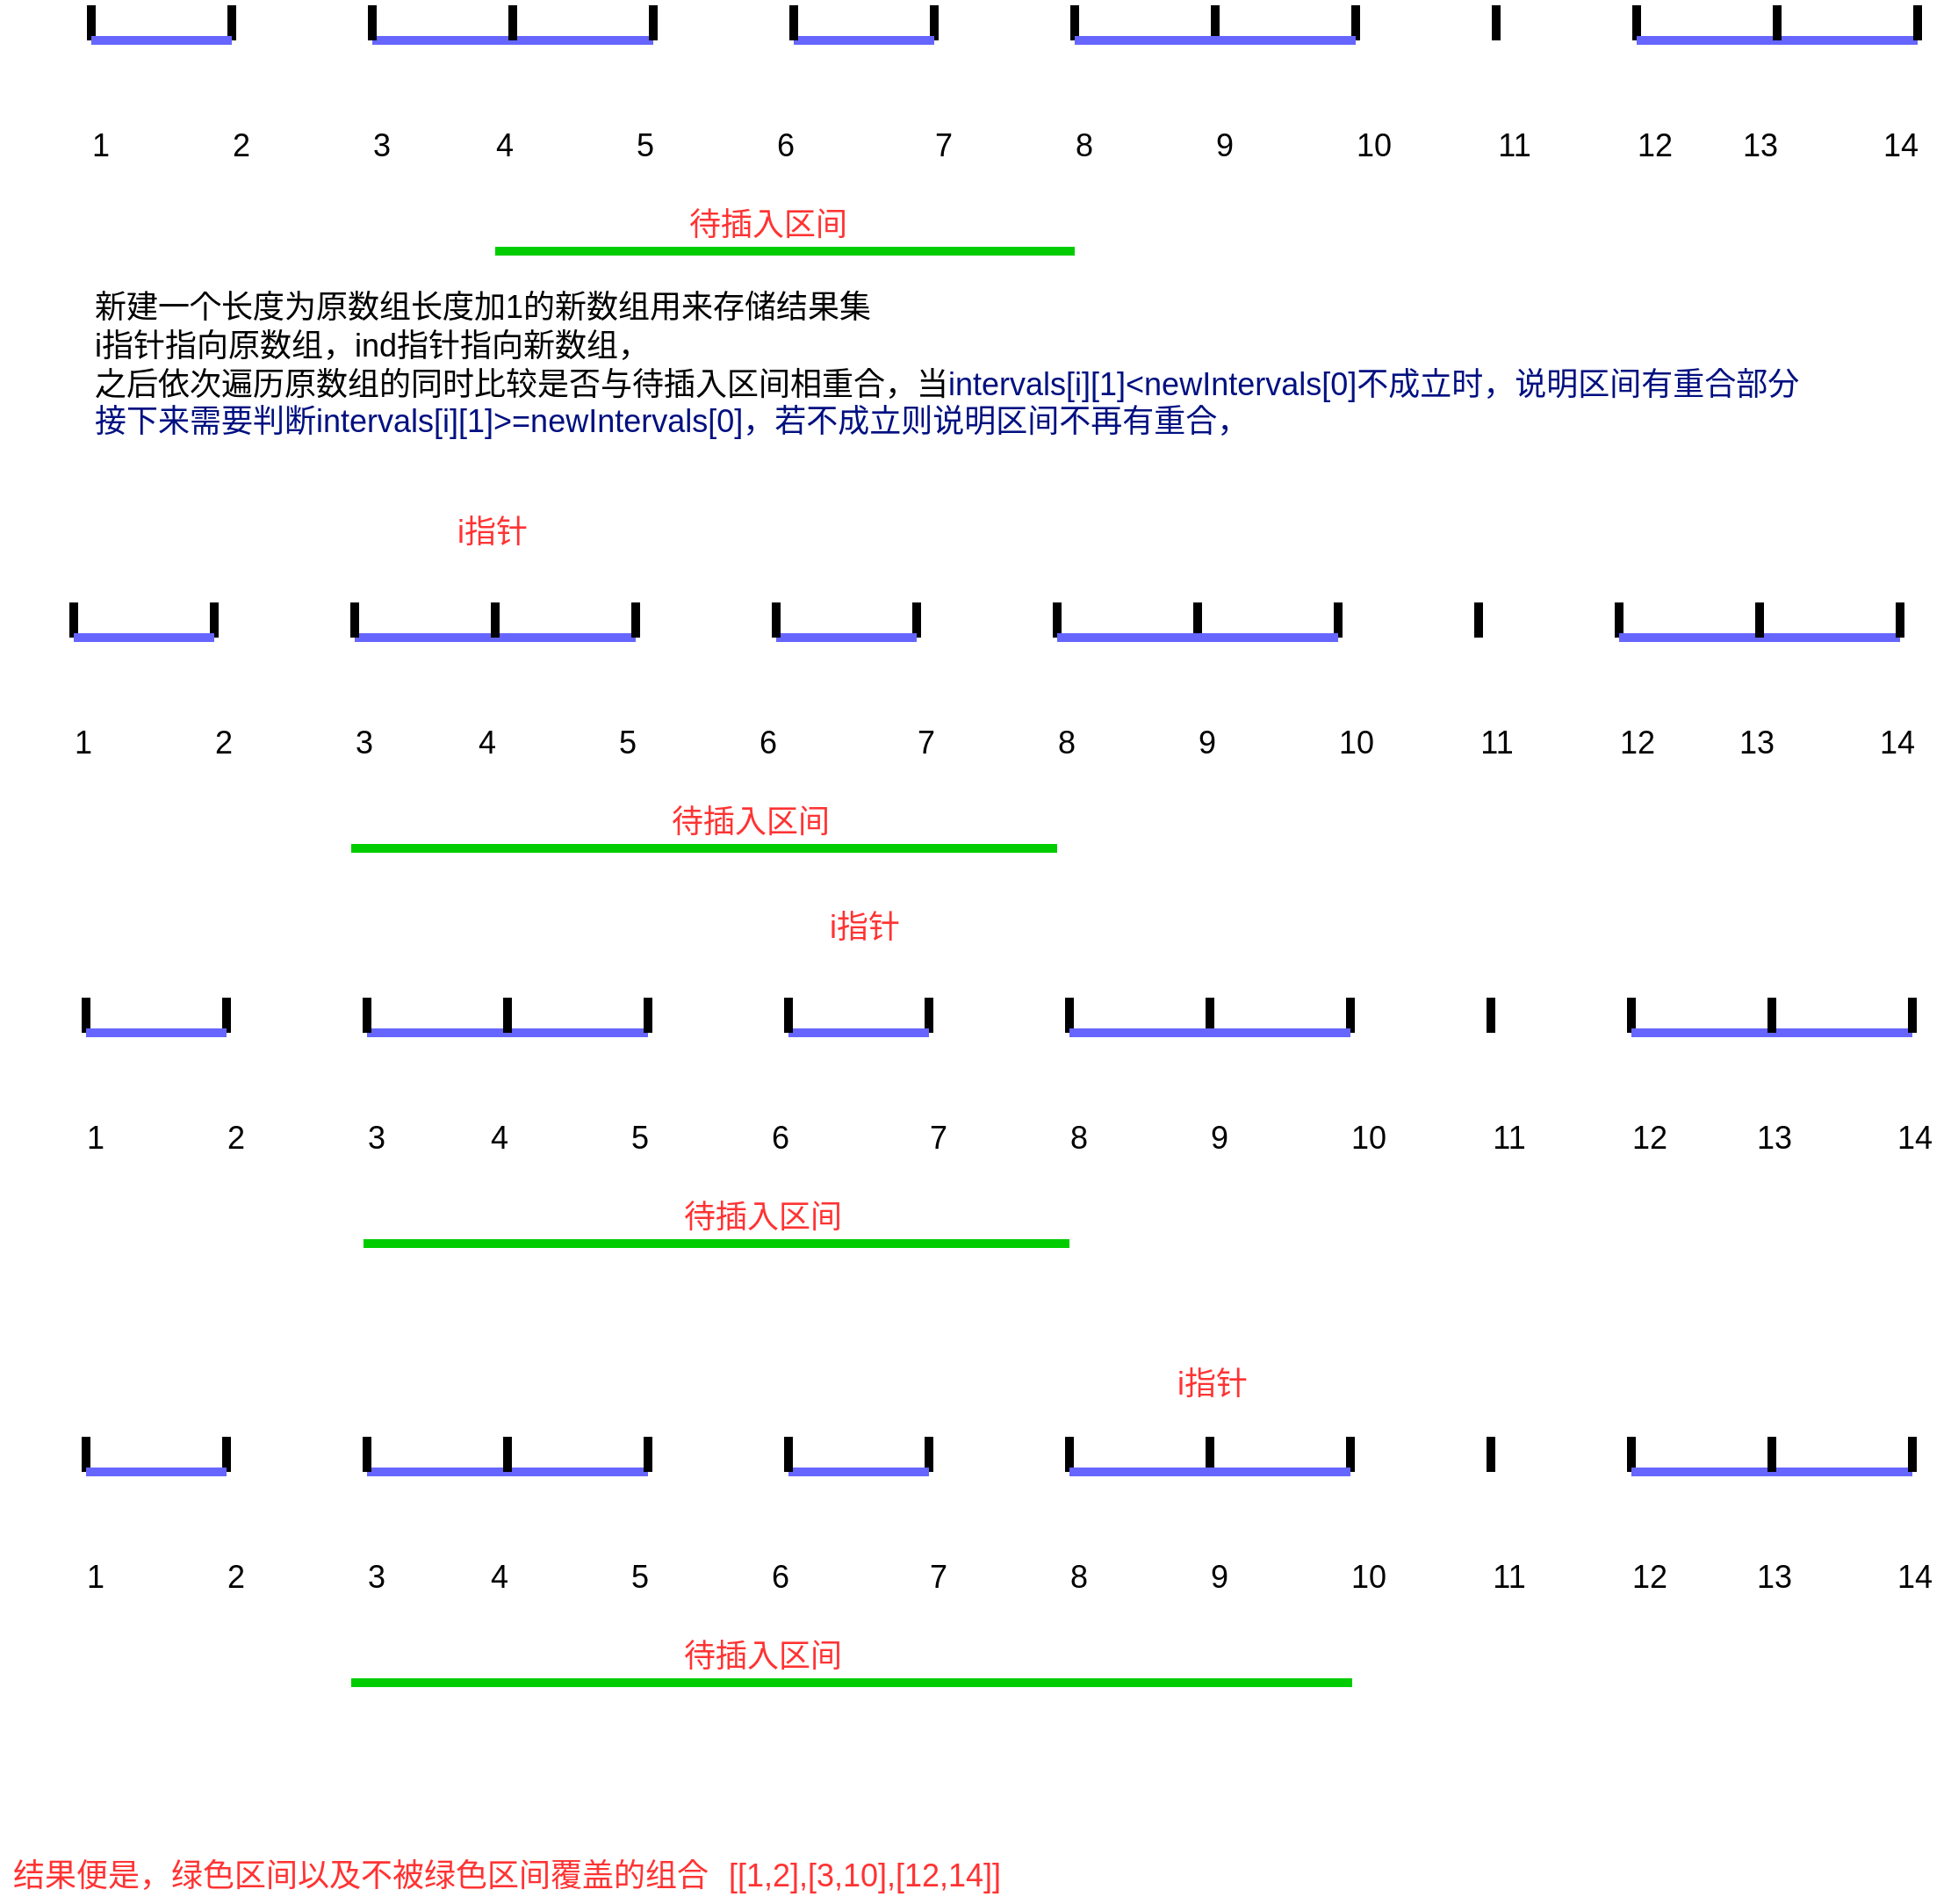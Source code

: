 <mxfile version="17.4.6" type="github">
  <diagram id="OiNt8yjP5nRjgXzE2b7e" name="第 1 页">
    <mxGraphModel dx="1422" dy="762" grid="1" gridSize="10" guides="1" tooltips="1" connect="1" arrows="1" fold="1" page="1" pageScale="1" pageWidth="1169" pageHeight="827" math="0" shadow="0">
      <root>
        <mxCell id="0" />
        <mxCell id="1" parent="0" />
        <mxCell id="fm2H02lR9BeWfyP2waal-55" value="新建一个长度为原数组长度加1的新数组用来存储结果集&lt;br&gt;i指针指向原数组，ind指针指向新数组，&lt;br&gt;之后依次遍历原数组的同时比较是否与待插入区间相重合，当&lt;span style=&quot;color: rgb(0 , 16 , 128) ; background-color: rgb(255 , 255 , 255)&quot;&gt;&lt;font style=&quot;font-size: 18px&quot;&gt;intervals[i][1]&amp;lt;newIntervals[0]不成立时，说明区间有重合部分&lt;br&gt;接下来需要判断intervals[i][1]&amp;gt;=newIntervals[0]，若不成立则说明区间不再有重合，&lt;br&gt;&lt;/font&gt;&lt;/span&gt;" style="text;html=1;align=left;verticalAlign=middle;resizable=0;points=[];autosize=1;strokeColor=none;fillColor=none;fontSize=18;" vertex="1" parent="1">
          <mxGeometry x="72" y="270" width="990" height="90" as="geometry" />
        </mxCell>
        <mxCell id="fm2H02lR9BeWfyP2waal-1" value="" style="endArrow=none;html=1;rounded=0;strokeWidth=5;strokeColor=#6666FF;" edge="1" parent="1">
          <mxGeometry width="50" height="50" relative="1" as="geometry">
            <mxPoint x="222" y="470" as="sourcePoint" />
            <mxPoint x="382" y="470" as="targetPoint" />
          </mxGeometry>
        </mxCell>
        <mxCell id="fm2H02lR9BeWfyP2waal-19" value="" style="group" vertex="1" connectable="0" parent="1">
          <mxGeometry x="542" y="450" width="400" height="20" as="geometry" />
        </mxCell>
        <mxCell id="fm2H02lR9BeWfyP2waal-2" value="" style="endArrow=none;html=1;rounded=0;strokeWidth=5;" edge="1" parent="fm2H02lR9BeWfyP2waal-19">
          <mxGeometry width="50" height="50" relative="1" as="geometry">
            <mxPoint y="20" as="sourcePoint" />
            <mxPoint as="targetPoint" />
          </mxGeometry>
        </mxCell>
        <mxCell id="fm2H02lR9BeWfyP2waal-4" value="" style="endArrow=none;html=1;rounded=0;strokeWidth=5;" edge="1" parent="fm2H02lR9BeWfyP2waal-19">
          <mxGeometry width="50" height="50" relative="1" as="geometry">
            <mxPoint x="80" y="20" as="sourcePoint" />
            <mxPoint x="80" as="targetPoint" />
          </mxGeometry>
        </mxCell>
        <mxCell id="fm2H02lR9BeWfyP2waal-6" value="" style="endArrow=none;html=1;rounded=0;strokeWidth=5;" edge="1" parent="fm2H02lR9BeWfyP2waal-19">
          <mxGeometry width="50" height="50" relative="1" as="geometry">
            <mxPoint x="240" y="20" as="sourcePoint" />
            <mxPoint x="240" as="targetPoint" />
          </mxGeometry>
        </mxCell>
        <mxCell id="fm2H02lR9BeWfyP2waal-7" value="" style="endArrow=none;html=1;rounded=0;strokeWidth=5;" edge="1" parent="fm2H02lR9BeWfyP2waal-19">
          <mxGeometry width="50" height="50" relative="1" as="geometry">
            <mxPoint x="160" y="20" as="sourcePoint" />
            <mxPoint x="160" as="targetPoint" />
          </mxGeometry>
        </mxCell>
        <mxCell id="fm2H02lR9BeWfyP2waal-8" value="" style="endArrow=none;html=1;rounded=0;strokeWidth=5;" edge="1" parent="fm2H02lR9BeWfyP2waal-19">
          <mxGeometry width="50" height="50" relative="1" as="geometry">
            <mxPoint x="400" y="20" as="sourcePoint" />
            <mxPoint x="400" as="targetPoint" />
          </mxGeometry>
        </mxCell>
        <mxCell id="fm2H02lR9BeWfyP2waal-9" value="" style="endArrow=none;html=1;rounded=0;strokeWidth=5;" edge="1" parent="fm2H02lR9BeWfyP2waal-19">
          <mxGeometry width="50" height="50" relative="1" as="geometry">
            <mxPoint x="320" y="20" as="sourcePoint" />
            <mxPoint x="320" as="targetPoint" />
          </mxGeometry>
        </mxCell>
        <mxCell id="fm2H02lR9BeWfyP2waal-46" value="" style="endArrow=none;html=1;rounded=0;strokeWidth=5;strokeColor=#6666FF;" edge="1" parent="fm2H02lR9BeWfyP2waal-19">
          <mxGeometry width="50" height="50" relative="1" as="geometry">
            <mxPoint x="80" y="20" as="sourcePoint" />
            <mxPoint x="240" y="20" as="targetPoint" />
          </mxGeometry>
        </mxCell>
        <mxCell id="fm2H02lR9BeWfyP2waal-27" value="" style="group" vertex="1" connectable="0" parent="1">
          <mxGeometry x="532" y="520" width="190" height="20" as="geometry" />
        </mxCell>
        <mxCell id="fm2H02lR9BeWfyP2waal-11" value="&lt;font style=&quot;font-size: 18px&quot;&gt;7&lt;/font&gt;" style="text;html=1;align=center;verticalAlign=middle;resizable=0;points=[];autosize=1;strokeColor=none;fillColor=none;" vertex="1" parent="fm2H02lR9BeWfyP2waal-27">
          <mxGeometry width="30" height="20" as="geometry" />
        </mxCell>
        <mxCell id="fm2H02lR9BeWfyP2waal-12" value="&lt;font style=&quot;font-size: 18px&quot;&gt;8&lt;/font&gt;" style="text;html=1;align=center;verticalAlign=middle;resizable=0;points=[];autosize=1;strokeColor=none;fillColor=none;" vertex="1" parent="fm2H02lR9BeWfyP2waal-27">
          <mxGeometry x="80" width="30" height="20" as="geometry" />
        </mxCell>
        <mxCell id="fm2H02lR9BeWfyP2waal-13" value="&lt;font style=&quot;font-size: 18px&quot;&gt;9&lt;/font&gt;" style="text;html=1;align=center;verticalAlign=middle;resizable=0;points=[];autosize=1;strokeColor=none;fillColor=none;" vertex="1" parent="fm2H02lR9BeWfyP2waal-27">
          <mxGeometry x="160" width="30" height="20" as="geometry" />
        </mxCell>
        <mxCell id="fm2H02lR9BeWfyP2waal-28" value="" style="group" vertex="1" connectable="0" parent="1">
          <mxGeometry x="52" y="520" width="190" height="20" as="geometry" />
        </mxCell>
        <mxCell id="fm2H02lR9BeWfyP2waal-29" value="&lt;font style=&quot;font-size: 18px&quot;&gt;1&lt;/font&gt;" style="text;html=1;align=center;verticalAlign=middle;resizable=0;points=[];autosize=1;strokeColor=none;fillColor=none;" vertex="1" parent="fm2H02lR9BeWfyP2waal-28">
          <mxGeometry width="30" height="20" as="geometry" />
        </mxCell>
        <mxCell id="fm2H02lR9BeWfyP2waal-30" value="&lt;font style=&quot;font-size: 18px&quot;&gt;2&lt;/font&gt;" style="text;html=1;align=center;verticalAlign=middle;resizable=0;points=[];autosize=1;strokeColor=none;fillColor=none;" vertex="1" parent="fm2H02lR9BeWfyP2waal-28">
          <mxGeometry x="80" width="30" height="20" as="geometry" />
        </mxCell>
        <mxCell id="fm2H02lR9BeWfyP2waal-31" value="&lt;font style=&quot;font-size: 18px&quot;&gt;3&lt;/font&gt;" style="text;html=1;align=center;verticalAlign=middle;resizable=0;points=[];autosize=1;strokeColor=none;fillColor=none;" vertex="1" parent="fm2H02lR9BeWfyP2waal-28">
          <mxGeometry x="160" width="30" height="20" as="geometry" />
        </mxCell>
        <mxCell id="fm2H02lR9BeWfyP2waal-36" value="" style="group" vertex="1" connectable="0" parent="1">
          <mxGeometry x="282" y="520" width="190" height="20" as="geometry" />
        </mxCell>
        <mxCell id="fm2H02lR9BeWfyP2waal-37" value="&lt;font style=&quot;font-size: 18px&quot;&gt;4&lt;/font&gt;" style="text;html=1;align=center;verticalAlign=middle;resizable=0;points=[];autosize=1;strokeColor=none;fillColor=none;" vertex="1" parent="fm2H02lR9BeWfyP2waal-36">
          <mxGeometry width="30" height="20" as="geometry" />
        </mxCell>
        <mxCell id="fm2H02lR9BeWfyP2waal-38" value="&lt;font style=&quot;font-size: 18px&quot;&gt;5&lt;/font&gt;" style="text;html=1;align=center;verticalAlign=middle;resizable=0;points=[];autosize=1;strokeColor=none;fillColor=none;" vertex="1" parent="fm2H02lR9BeWfyP2waal-36">
          <mxGeometry x="80" width="30" height="20" as="geometry" />
        </mxCell>
        <mxCell id="fm2H02lR9BeWfyP2waal-39" value="&lt;font style=&quot;font-size: 18px&quot;&gt;6&lt;/font&gt;" style="text;html=1;align=center;verticalAlign=middle;resizable=0;points=[];autosize=1;strokeColor=none;fillColor=none;" vertex="1" parent="fm2H02lR9BeWfyP2waal-36">
          <mxGeometry x="160" width="30" height="20" as="geometry" />
        </mxCell>
        <mxCell id="fm2H02lR9BeWfyP2waal-45" value="" style="endArrow=none;html=1;rounded=0;strokeWidth=5;strokeColor=#6666FF;" edge="1" parent="1">
          <mxGeometry width="50" height="50" relative="1" as="geometry">
            <mxPoint x="462" y="470" as="sourcePoint" />
            <mxPoint x="542" y="470" as="targetPoint" />
          </mxGeometry>
        </mxCell>
        <mxCell id="fm2H02lR9BeWfyP2waal-47" value="" style="endArrow=none;html=1;rounded=0;strokeWidth=5;strokeColor=#6666FF;" edge="1" parent="1">
          <mxGeometry width="50" height="50" relative="1" as="geometry">
            <mxPoint x="942" y="470" as="sourcePoint" />
            <mxPoint x="1102" y="470" as="targetPoint" />
          </mxGeometry>
        </mxCell>
        <mxCell id="fm2H02lR9BeWfyP2waal-21" value="" style="endArrow=none;html=1;rounded=0;strokeWidth=5;" edge="1" parent="1">
          <mxGeometry width="50" height="50" relative="1" as="geometry">
            <mxPoint x="62" y="470" as="sourcePoint" />
            <mxPoint x="62" y="450" as="targetPoint" />
          </mxGeometry>
        </mxCell>
        <mxCell id="fm2H02lR9BeWfyP2waal-22" value="" style="endArrow=none;html=1;rounded=0;strokeWidth=5;" edge="1" parent="1">
          <mxGeometry width="50" height="50" relative="1" as="geometry">
            <mxPoint x="142" y="470" as="sourcePoint" />
            <mxPoint x="142" y="450" as="targetPoint" />
          </mxGeometry>
        </mxCell>
        <mxCell id="fm2H02lR9BeWfyP2waal-23" value="" style="endArrow=none;html=1;rounded=0;strokeWidth=5;" edge="1" parent="1">
          <mxGeometry width="50" height="50" relative="1" as="geometry">
            <mxPoint x="302" y="470" as="sourcePoint" />
            <mxPoint x="302" y="450" as="targetPoint" />
          </mxGeometry>
        </mxCell>
        <mxCell id="fm2H02lR9BeWfyP2waal-24" value="" style="endArrow=none;html=1;rounded=0;strokeWidth=5;" edge="1" parent="1">
          <mxGeometry width="50" height="50" relative="1" as="geometry">
            <mxPoint x="222" y="470" as="sourcePoint" />
            <mxPoint x="222" y="450" as="targetPoint" />
          </mxGeometry>
        </mxCell>
        <mxCell id="fm2H02lR9BeWfyP2waal-25" value="" style="endArrow=none;html=1;rounded=0;strokeWidth=5;" edge="1" parent="1">
          <mxGeometry width="50" height="50" relative="1" as="geometry">
            <mxPoint x="462" y="470" as="sourcePoint" />
            <mxPoint x="462" y="450" as="targetPoint" />
          </mxGeometry>
        </mxCell>
        <mxCell id="fm2H02lR9BeWfyP2waal-26" value="" style="endArrow=none;html=1;rounded=0;strokeWidth=5;" edge="1" parent="1">
          <mxGeometry width="50" height="50" relative="1" as="geometry">
            <mxPoint x="382" y="470" as="sourcePoint" />
            <mxPoint x="382" y="450" as="targetPoint" />
          </mxGeometry>
        </mxCell>
        <mxCell id="fm2H02lR9BeWfyP2waal-44" value="" style="endArrow=none;html=1;rounded=0;strokeWidth=5;strokeColor=#6666FF;" edge="1" parent="1">
          <mxGeometry width="50" height="50" relative="1" as="geometry">
            <mxPoint x="62" y="470" as="sourcePoint" />
            <mxPoint x="142" y="470" as="targetPoint" />
          </mxGeometry>
        </mxCell>
        <mxCell id="fm2H02lR9BeWfyP2waal-48" value="" style="endArrow=none;html=1;rounded=0;strokeWidth=5;" edge="1" parent="1">
          <mxGeometry width="50" height="50" relative="1" as="geometry">
            <mxPoint x="1022" y="470" as="sourcePoint" />
            <mxPoint x="1022" y="450" as="targetPoint" />
          </mxGeometry>
        </mxCell>
        <mxCell id="fm2H02lR9BeWfyP2waal-49" value="" style="endArrow=none;html=1;rounded=0;strokeWidth=5;" edge="1" parent="1">
          <mxGeometry width="50" height="50" relative="1" as="geometry">
            <mxPoint x="1102" y="470" as="sourcePoint" />
            <mxPoint x="1102" y="450" as="targetPoint" />
          </mxGeometry>
        </mxCell>
        <mxCell id="fm2H02lR9BeWfyP2waal-50" value="" style="group" vertex="1" connectable="0" parent="1">
          <mxGeometry x="777" y="520" width="195" height="20" as="geometry" />
        </mxCell>
        <mxCell id="fm2H02lR9BeWfyP2waal-51" value="&lt;font style=&quot;font-size: 18px&quot;&gt;10&lt;/font&gt;" style="text;html=1;align=center;verticalAlign=middle;resizable=0;points=[];autosize=1;strokeColor=none;fillColor=none;" vertex="1" parent="fm2H02lR9BeWfyP2waal-50">
          <mxGeometry x="-5" width="40" height="20" as="geometry" />
        </mxCell>
        <mxCell id="fm2H02lR9BeWfyP2waal-52" value="&lt;font style=&quot;font-size: 18px&quot;&gt;11&lt;/font&gt;" style="text;html=1;align=center;verticalAlign=middle;resizable=0;points=[];autosize=1;strokeColor=none;fillColor=none;" vertex="1" parent="fm2H02lR9BeWfyP2waal-50">
          <mxGeometry x="80" width="30" height="20" as="geometry" />
        </mxCell>
        <mxCell id="fm2H02lR9BeWfyP2waal-53" value="&lt;font style=&quot;font-size: 18px&quot;&gt;12&lt;/font&gt;" style="text;html=1;align=center;verticalAlign=middle;resizable=0;points=[];autosize=1;strokeColor=none;fillColor=none;" vertex="1" parent="fm2H02lR9BeWfyP2waal-50">
          <mxGeometry x="155" width="40" height="20" as="geometry" />
        </mxCell>
        <mxCell id="fm2H02lR9BeWfyP2waal-54" value="" style="endArrow=none;html=1;rounded=0;strokeWidth=5;strokeColor=#00CC00;" edge="1" parent="1">
          <mxGeometry width="50" height="50" relative="1" as="geometry">
            <mxPoint x="220" y="590" as="sourcePoint" />
            <mxPoint x="622" y="590" as="targetPoint" />
          </mxGeometry>
        </mxCell>
        <mxCell id="fm2H02lR9BeWfyP2waal-56" value="&lt;font color=&quot;#ff3333&quot;&gt;待插入区间&lt;/font&gt;" style="text;html=1;align=center;verticalAlign=middle;resizable=0;points=[];autosize=1;strokeColor=none;fillColor=none;fontSize=18;" vertex="1" parent="1">
          <mxGeometry x="392" y="560" width="110" height="30" as="geometry" />
        </mxCell>
        <mxCell id="fm2H02lR9BeWfyP2waal-143" value="i指针" style="text;html=1;align=center;verticalAlign=middle;resizable=0;points=[];autosize=1;strokeColor=none;fillColor=none;fontSize=18;fontFamily=Helvetica;fontColor=#FF3333;" vertex="1" parent="1">
          <mxGeometry x="270" y="395" width="60" height="30" as="geometry" />
        </mxCell>
        <mxCell id="fm2H02lR9BeWfyP2waal-144" value="" style="endArrow=none;html=1;rounded=0;strokeWidth=5;strokeColor=#6666FF;" edge="1" parent="1">
          <mxGeometry width="50" height="50" relative="1" as="geometry">
            <mxPoint x="229" y="695" as="sourcePoint" />
            <mxPoint x="389" y="695" as="targetPoint" />
          </mxGeometry>
        </mxCell>
        <mxCell id="fm2H02lR9BeWfyP2waal-145" value="" style="group" vertex="1" connectable="0" parent="1">
          <mxGeometry x="549" y="675" width="400" height="20" as="geometry" />
        </mxCell>
        <mxCell id="fm2H02lR9BeWfyP2waal-146" value="" style="endArrow=none;html=1;rounded=0;strokeWidth=5;" edge="1" parent="fm2H02lR9BeWfyP2waal-145">
          <mxGeometry width="50" height="50" relative="1" as="geometry">
            <mxPoint y="20" as="sourcePoint" />
            <mxPoint as="targetPoint" />
          </mxGeometry>
        </mxCell>
        <mxCell id="fm2H02lR9BeWfyP2waal-147" value="" style="endArrow=none;html=1;rounded=0;strokeWidth=5;" edge="1" parent="fm2H02lR9BeWfyP2waal-145">
          <mxGeometry width="50" height="50" relative="1" as="geometry">
            <mxPoint x="80" y="20" as="sourcePoint" />
            <mxPoint x="80" as="targetPoint" />
          </mxGeometry>
        </mxCell>
        <mxCell id="fm2H02lR9BeWfyP2waal-148" value="" style="endArrow=none;html=1;rounded=0;strokeWidth=5;" edge="1" parent="fm2H02lR9BeWfyP2waal-145">
          <mxGeometry width="50" height="50" relative="1" as="geometry">
            <mxPoint x="240" y="20" as="sourcePoint" />
            <mxPoint x="240" as="targetPoint" />
          </mxGeometry>
        </mxCell>
        <mxCell id="fm2H02lR9BeWfyP2waal-149" value="" style="endArrow=none;html=1;rounded=0;strokeWidth=5;" edge="1" parent="fm2H02lR9BeWfyP2waal-145">
          <mxGeometry width="50" height="50" relative="1" as="geometry">
            <mxPoint x="160" y="20" as="sourcePoint" />
            <mxPoint x="160" as="targetPoint" />
          </mxGeometry>
        </mxCell>
        <mxCell id="fm2H02lR9BeWfyP2waal-150" value="" style="endArrow=none;html=1;rounded=0;strokeWidth=5;" edge="1" parent="fm2H02lR9BeWfyP2waal-145">
          <mxGeometry width="50" height="50" relative="1" as="geometry">
            <mxPoint x="400" y="20" as="sourcePoint" />
            <mxPoint x="400" as="targetPoint" />
          </mxGeometry>
        </mxCell>
        <mxCell id="fm2H02lR9BeWfyP2waal-151" value="" style="endArrow=none;html=1;rounded=0;strokeWidth=5;" edge="1" parent="fm2H02lR9BeWfyP2waal-145">
          <mxGeometry width="50" height="50" relative="1" as="geometry">
            <mxPoint x="320" y="20" as="sourcePoint" />
            <mxPoint x="320" as="targetPoint" />
          </mxGeometry>
        </mxCell>
        <mxCell id="fm2H02lR9BeWfyP2waal-152" value="" style="endArrow=none;html=1;rounded=0;strokeWidth=5;strokeColor=#6666FF;" edge="1" parent="fm2H02lR9BeWfyP2waal-145">
          <mxGeometry width="50" height="50" relative="1" as="geometry">
            <mxPoint x="80" y="20" as="sourcePoint" />
            <mxPoint x="240" y="20" as="targetPoint" />
          </mxGeometry>
        </mxCell>
        <mxCell id="fm2H02lR9BeWfyP2waal-153" value="" style="group" vertex="1" connectable="0" parent="1">
          <mxGeometry x="539" y="745" width="190" height="20" as="geometry" />
        </mxCell>
        <mxCell id="fm2H02lR9BeWfyP2waal-154" value="&lt;font style=&quot;font-size: 18px&quot;&gt;7&lt;/font&gt;" style="text;html=1;align=center;verticalAlign=middle;resizable=0;points=[];autosize=1;strokeColor=none;fillColor=none;" vertex="1" parent="fm2H02lR9BeWfyP2waal-153">
          <mxGeometry width="30" height="20" as="geometry" />
        </mxCell>
        <mxCell id="fm2H02lR9BeWfyP2waal-155" value="&lt;font style=&quot;font-size: 18px&quot;&gt;8&lt;/font&gt;" style="text;html=1;align=center;verticalAlign=middle;resizable=0;points=[];autosize=1;strokeColor=none;fillColor=none;" vertex="1" parent="fm2H02lR9BeWfyP2waal-153">
          <mxGeometry x="80" width="30" height="20" as="geometry" />
        </mxCell>
        <mxCell id="fm2H02lR9BeWfyP2waal-156" value="&lt;font style=&quot;font-size: 18px&quot;&gt;9&lt;/font&gt;" style="text;html=1;align=center;verticalAlign=middle;resizable=0;points=[];autosize=1;strokeColor=none;fillColor=none;" vertex="1" parent="fm2H02lR9BeWfyP2waal-153">
          <mxGeometry x="160" width="30" height="20" as="geometry" />
        </mxCell>
        <mxCell id="fm2H02lR9BeWfyP2waal-157" value="" style="group" vertex="1" connectable="0" parent="1">
          <mxGeometry x="59" y="745" width="190" height="20" as="geometry" />
        </mxCell>
        <mxCell id="fm2H02lR9BeWfyP2waal-158" value="&lt;font style=&quot;font-size: 18px&quot;&gt;1&lt;/font&gt;" style="text;html=1;align=center;verticalAlign=middle;resizable=0;points=[];autosize=1;strokeColor=none;fillColor=none;" vertex="1" parent="fm2H02lR9BeWfyP2waal-157">
          <mxGeometry width="30" height="20" as="geometry" />
        </mxCell>
        <mxCell id="fm2H02lR9BeWfyP2waal-159" value="&lt;font style=&quot;font-size: 18px&quot;&gt;2&lt;/font&gt;" style="text;html=1;align=center;verticalAlign=middle;resizable=0;points=[];autosize=1;strokeColor=none;fillColor=none;" vertex="1" parent="fm2H02lR9BeWfyP2waal-157">
          <mxGeometry x="80" width="30" height="20" as="geometry" />
        </mxCell>
        <mxCell id="fm2H02lR9BeWfyP2waal-160" value="&lt;font style=&quot;font-size: 18px&quot;&gt;3&lt;/font&gt;" style="text;html=1;align=center;verticalAlign=middle;resizable=0;points=[];autosize=1;strokeColor=none;fillColor=none;" vertex="1" parent="fm2H02lR9BeWfyP2waal-157">
          <mxGeometry x="160" width="30" height="20" as="geometry" />
        </mxCell>
        <mxCell id="fm2H02lR9BeWfyP2waal-161" value="" style="group" vertex="1" connectable="0" parent="1">
          <mxGeometry x="289" y="745" width="190" height="20" as="geometry" />
        </mxCell>
        <mxCell id="fm2H02lR9BeWfyP2waal-162" value="&lt;font style=&quot;font-size: 18px&quot;&gt;4&lt;/font&gt;" style="text;html=1;align=center;verticalAlign=middle;resizable=0;points=[];autosize=1;strokeColor=none;fillColor=none;" vertex="1" parent="fm2H02lR9BeWfyP2waal-161">
          <mxGeometry width="30" height="20" as="geometry" />
        </mxCell>
        <mxCell id="fm2H02lR9BeWfyP2waal-163" value="&lt;font style=&quot;font-size: 18px&quot;&gt;5&lt;/font&gt;" style="text;html=1;align=center;verticalAlign=middle;resizable=0;points=[];autosize=1;strokeColor=none;fillColor=none;" vertex="1" parent="fm2H02lR9BeWfyP2waal-161">
          <mxGeometry x="80" width="30" height="20" as="geometry" />
        </mxCell>
        <mxCell id="fm2H02lR9BeWfyP2waal-164" value="&lt;font style=&quot;font-size: 18px&quot;&gt;6&lt;/font&gt;" style="text;html=1;align=center;verticalAlign=middle;resizable=0;points=[];autosize=1;strokeColor=none;fillColor=none;" vertex="1" parent="fm2H02lR9BeWfyP2waal-161">
          <mxGeometry x="160" width="30" height="20" as="geometry" />
        </mxCell>
        <mxCell id="fm2H02lR9BeWfyP2waal-165" value="" style="endArrow=none;html=1;rounded=0;strokeWidth=5;strokeColor=#6666FF;" edge="1" parent="1">
          <mxGeometry width="50" height="50" relative="1" as="geometry">
            <mxPoint x="469" y="695" as="sourcePoint" />
            <mxPoint x="549" y="695" as="targetPoint" />
          </mxGeometry>
        </mxCell>
        <mxCell id="fm2H02lR9BeWfyP2waal-166" value="" style="endArrow=none;html=1;rounded=0;strokeWidth=5;strokeColor=#6666FF;" edge="1" parent="1">
          <mxGeometry width="50" height="50" relative="1" as="geometry">
            <mxPoint x="949" y="695" as="sourcePoint" />
            <mxPoint x="1109" y="695" as="targetPoint" />
          </mxGeometry>
        </mxCell>
        <mxCell id="fm2H02lR9BeWfyP2waal-167" value="" style="endArrow=none;html=1;rounded=0;strokeWidth=5;" edge="1" parent="1">
          <mxGeometry width="50" height="50" relative="1" as="geometry">
            <mxPoint x="69" y="695" as="sourcePoint" />
            <mxPoint x="69" y="675" as="targetPoint" />
          </mxGeometry>
        </mxCell>
        <mxCell id="fm2H02lR9BeWfyP2waal-168" value="" style="endArrow=none;html=1;rounded=0;strokeWidth=5;" edge="1" parent="1">
          <mxGeometry width="50" height="50" relative="1" as="geometry">
            <mxPoint x="149" y="695" as="sourcePoint" />
            <mxPoint x="149" y="675" as="targetPoint" />
          </mxGeometry>
        </mxCell>
        <mxCell id="fm2H02lR9BeWfyP2waal-169" value="" style="endArrow=none;html=1;rounded=0;strokeWidth=5;" edge="1" parent="1">
          <mxGeometry width="50" height="50" relative="1" as="geometry">
            <mxPoint x="309" y="695" as="sourcePoint" />
            <mxPoint x="309" y="675" as="targetPoint" />
          </mxGeometry>
        </mxCell>
        <mxCell id="fm2H02lR9BeWfyP2waal-170" value="" style="endArrow=none;html=1;rounded=0;strokeWidth=5;" edge="1" parent="1">
          <mxGeometry width="50" height="50" relative="1" as="geometry">
            <mxPoint x="229" y="695" as="sourcePoint" />
            <mxPoint x="229" y="675" as="targetPoint" />
          </mxGeometry>
        </mxCell>
        <mxCell id="fm2H02lR9BeWfyP2waal-171" value="" style="endArrow=none;html=1;rounded=0;strokeWidth=5;" edge="1" parent="1">
          <mxGeometry width="50" height="50" relative="1" as="geometry">
            <mxPoint x="469" y="695" as="sourcePoint" />
            <mxPoint x="469" y="675" as="targetPoint" />
          </mxGeometry>
        </mxCell>
        <mxCell id="fm2H02lR9BeWfyP2waal-172" value="" style="endArrow=none;html=1;rounded=0;strokeWidth=5;" edge="1" parent="1">
          <mxGeometry width="50" height="50" relative="1" as="geometry">
            <mxPoint x="389" y="695" as="sourcePoint" />
            <mxPoint x="389" y="675" as="targetPoint" />
          </mxGeometry>
        </mxCell>
        <mxCell id="fm2H02lR9BeWfyP2waal-173" value="" style="endArrow=none;html=1;rounded=0;strokeWidth=5;strokeColor=#6666FF;" edge="1" parent="1">
          <mxGeometry width="50" height="50" relative="1" as="geometry">
            <mxPoint x="69" y="695" as="sourcePoint" />
            <mxPoint x="149" y="695" as="targetPoint" />
          </mxGeometry>
        </mxCell>
        <mxCell id="fm2H02lR9BeWfyP2waal-174" value="" style="endArrow=none;html=1;rounded=0;strokeWidth=5;" edge="1" parent="1">
          <mxGeometry width="50" height="50" relative="1" as="geometry">
            <mxPoint x="1029" y="695" as="sourcePoint" />
            <mxPoint x="1029" y="675" as="targetPoint" />
          </mxGeometry>
        </mxCell>
        <mxCell id="fm2H02lR9BeWfyP2waal-175" value="" style="endArrow=none;html=1;rounded=0;strokeWidth=5;" edge="1" parent="1">
          <mxGeometry width="50" height="50" relative="1" as="geometry">
            <mxPoint x="1109" y="695" as="sourcePoint" />
            <mxPoint x="1109" y="675" as="targetPoint" />
          </mxGeometry>
        </mxCell>
        <mxCell id="fm2H02lR9BeWfyP2waal-176" value="" style="group" vertex="1" connectable="0" parent="1">
          <mxGeometry x="784" y="745" width="195" height="20" as="geometry" />
        </mxCell>
        <mxCell id="fm2H02lR9BeWfyP2waal-177" value="&lt;font style=&quot;font-size: 18px&quot;&gt;10&lt;/font&gt;" style="text;html=1;align=center;verticalAlign=middle;resizable=0;points=[];autosize=1;strokeColor=none;fillColor=none;" vertex="1" parent="fm2H02lR9BeWfyP2waal-176">
          <mxGeometry x="-5" width="40" height="20" as="geometry" />
        </mxCell>
        <mxCell id="fm2H02lR9BeWfyP2waal-178" value="&lt;font style=&quot;font-size: 18px&quot;&gt;11&lt;/font&gt;" style="text;html=1;align=center;verticalAlign=middle;resizable=0;points=[];autosize=1;strokeColor=none;fillColor=none;" vertex="1" parent="fm2H02lR9BeWfyP2waal-176">
          <mxGeometry x="80" width="30" height="20" as="geometry" />
        </mxCell>
        <mxCell id="fm2H02lR9BeWfyP2waal-179" value="&lt;font style=&quot;font-size: 18px&quot;&gt;12&lt;/font&gt;" style="text;html=1;align=center;verticalAlign=middle;resizable=0;points=[];autosize=1;strokeColor=none;fillColor=none;" vertex="1" parent="fm2H02lR9BeWfyP2waal-176">
          <mxGeometry x="155" width="40" height="20" as="geometry" />
        </mxCell>
        <mxCell id="fm2H02lR9BeWfyP2waal-180" value="" style="endArrow=none;html=1;rounded=0;strokeWidth=5;strokeColor=#00CC00;" edge="1" parent="1">
          <mxGeometry width="50" height="50" relative="1" as="geometry">
            <mxPoint x="227" y="815" as="sourcePoint" />
            <mxPoint x="629" y="815" as="targetPoint" />
          </mxGeometry>
        </mxCell>
        <mxCell id="fm2H02lR9BeWfyP2waal-181" value="&lt;font color=&quot;#ff3333&quot;&gt;待插入区间&lt;/font&gt;" style="text;html=1;align=center;verticalAlign=middle;resizable=0;points=[];autosize=1;strokeColor=none;fillColor=none;fontSize=18;" vertex="1" parent="1">
          <mxGeometry x="399" y="785" width="110" height="30" as="geometry" />
        </mxCell>
        <mxCell id="fm2H02lR9BeWfyP2waal-182" value="i指针" style="text;html=1;align=center;verticalAlign=middle;resizable=0;points=[];autosize=1;strokeColor=none;fillColor=none;fontSize=18;fontFamily=Helvetica;fontColor=#FF3333;" vertex="1" parent="1">
          <mxGeometry x="482" y="620" width="60" height="30" as="geometry" />
        </mxCell>
        <mxCell id="fm2H02lR9BeWfyP2waal-183" value="" style="endArrow=none;html=1;rounded=0;strokeWidth=5;strokeColor=#6666FF;" edge="1" parent="1">
          <mxGeometry width="50" height="50" relative="1" as="geometry">
            <mxPoint x="229" y="945" as="sourcePoint" />
            <mxPoint x="389" y="945" as="targetPoint" />
          </mxGeometry>
        </mxCell>
        <mxCell id="fm2H02lR9BeWfyP2waal-184" value="" style="group" vertex="1" connectable="0" parent="1">
          <mxGeometry x="549" y="925" width="400" height="20" as="geometry" />
        </mxCell>
        <mxCell id="fm2H02lR9BeWfyP2waal-185" value="" style="endArrow=none;html=1;rounded=0;strokeWidth=5;" edge="1" parent="fm2H02lR9BeWfyP2waal-184">
          <mxGeometry width="50" height="50" relative="1" as="geometry">
            <mxPoint y="20" as="sourcePoint" />
            <mxPoint as="targetPoint" />
          </mxGeometry>
        </mxCell>
        <mxCell id="fm2H02lR9BeWfyP2waal-186" value="" style="endArrow=none;html=1;rounded=0;strokeWidth=5;" edge="1" parent="fm2H02lR9BeWfyP2waal-184">
          <mxGeometry width="50" height="50" relative="1" as="geometry">
            <mxPoint x="80" y="20" as="sourcePoint" />
            <mxPoint x="80" as="targetPoint" />
          </mxGeometry>
        </mxCell>
        <mxCell id="fm2H02lR9BeWfyP2waal-187" value="" style="endArrow=none;html=1;rounded=0;strokeWidth=5;" edge="1" parent="fm2H02lR9BeWfyP2waal-184">
          <mxGeometry width="50" height="50" relative="1" as="geometry">
            <mxPoint x="240" y="20" as="sourcePoint" />
            <mxPoint x="240" as="targetPoint" />
          </mxGeometry>
        </mxCell>
        <mxCell id="fm2H02lR9BeWfyP2waal-188" value="" style="endArrow=none;html=1;rounded=0;strokeWidth=5;" edge="1" parent="fm2H02lR9BeWfyP2waal-184">
          <mxGeometry width="50" height="50" relative="1" as="geometry">
            <mxPoint x="160" y="20" as="sourcePoint" />
            <mxPoint x="160" as="targetPoint" />
          </mxGeometry>
        </mxCell>
        <mxCell id="fm2H02lR9BeWfyP2waal-189" value="" style="endArrow=none;html=1;rounded=0;strokeWidth=5;" edge="1" parent="fm2H02lR9BeWfyP2waal-184">
          <mxGeometry width="50" height="50" relative="1" as="geometry">
            <mxPoint x="400" y="20" as="sourcePoint" />
            <mxPoint x="400" as="targetPoint" />
          </mxGeometry>
        </mxCell>
        <mxCell id="fm2H02lR9BeWfyP2waal-190" value="" style="endArrow=none;html=1;rounded=0;strokeWidth=5;" edge="1" parent="fm2H02lR9BeWfyP2waal-184">
          <mxGeometry width="50" height="50" relative="1" as="geometry">
            <mxPoint x="320" y="20" as="sourcePoint" />
            <mxPoint x="320" as="targetPoint" />
          </mxGeometry>
        </mxCell>
        <mxCell id="fm2H02lR9BeWfyP2waal-191" value="" style="endArrow=none;html=1;rounded=0;strokeWidth=5;strokeColor=#6666FF;" edge="1" parent="fm2H02lR9BeWfyP2waal-184">
          <mxGeometry width="50" height="50" relative="1" as="geometry">
            <mxPoint x="80" y="20" as="sourcePoint" />
            <mxPoint x="240" y="20" as="targetPoint" />
          </mxGeometry>
        </mxCell>
        <mxCell id="fm2H02lR9BeWfyP2waal-192" value="" style="group" vertex="1" connectable="0" parent="1">
          <mxGeometry x="539" y="995" width="190" height="20" as="geometry" />
        </mxCell>
        <mxCell id="fm2H02lR9BeWfyP2waal-193" value="&lt;font style=&quot;font-size: 18px&quot;&gt;7&lt;/font&gt;" style="text;html=1;align=center;verticalAlign=middle;resizable=0;points=[];autosize=1;strokeColor=none;fillColor=none;" vertex="1" parent="fm2H02lR9BeWfyP2waal-192">
          <mxGeometry width="30" height="20" as="geometry" />
        </mxCell>
        <mxCell id="fm2H02lR9BeWfyP2waal-194" value="&lt;font style=&quot;font-size: 18px&quot;&gt;8&lt;/font&gt;" style="text;html=1;align=center;verticalAlign=middle;resizable=0;points=[];autosize=1;strokeColor=none;fillColor=none;" vertex="1" parent="fm2H02lR9BeWfyP2waal-192">
          <mxGeometry x="80" width="30" height="20" as="geometry" />
        </mxCell>
        <mxCell id="fm2H02lR9BeWfyP2waal-195" value="&lt;font style=&quot;font-size: 18px&quot;&gt;9&lt;/font&gt;" style="text;html=1;align=center;verticalAlign=middle;resizable=0;points=[];autosize=1;strokeColor=none;fillColor=none;" vertex="1" parent="fm2H02lR9BeWfyP2waal-192">
          <mxGeometry x="160" width="30" height="20" as="geometry" />
        </mxCell>
        <mxCell id="fm2H02lR9BeWfyP2waal-196" value="" style="group" vertex="1" connectable="0" parent="1">
          <mxGeometry x="59" y="995" width="190" height="20" as="geometry" />
        </mxCell>
        <mxCell id="fm2H02lR9BeWfyP2waal-197" value="&lt;font style=&quot;font-size: 18px&quot;&gt;1&lt;/font&gt;" style="text;html=1;align=center;verticalAlign=middle;resizable=0;points=[];autosize=1;strokeColor=none;fillColor=none;" vertex="1" parent="fm2H02lR9BeWfyP2waal-196">
          <mxGeometry width="30" height="20" as="geometry" />
        </mxCell>
        <mxCell id="fm2H02lR9BeWfyP2waal-198" value="&lt;font style=&quot;font-size: 18px&quot;&gt;2&lt;/font&gt;" style="text;html=1;align=center;verticalAlign=middle;resizable=0;points=[];autosize=1;strokeColor=none;fillColor=none;" vertex="1" parent="fm2H02lR9BeWfyP2waal-196">
          <mxGeometry x="80" width="30" height="20" as="geometry" />
        </mxCell>
        <mxCell id="fm2H02lR9BeWfyP2waal-199" value="&lt;font style=&quot;font-size: 18px&quot;&gt;3&lt;/font&gt;" style="text;html=1;align=center;verticalAlign=middle;resizable=0;points=[];autosize=1;strokeColor=none;fillColor=none;" vertex="1" parent="fm2H02lR9BeWfyP2waal-196">
          <mxGeometry x="160" width="30" height="20" as="geometry" />
        </mxCell>
        <mxCell id="fm2H02lR9BeWfyP2waal-200" value="" style="group" vertex="1" connectable="0" parent="1">
          <mxGeometry x="289" y="995" width="190" height="20" as="geometry" />
        </mxCell>
        <mxCell id="fm2H02lR9BeWfyP2waal-201" value="&lt;font style=&quot;font-size: 18px&quot;&gt;4&lt;/font&gt;" style="text;html=1;align=center;verticalAlign=middle;resizable=0;points=[];autosize=1;strokeColor=none;fillColor=none;" vertex="1" parent="fm2H02lR9BeWfyP2waal-200">
          <mxGeometry width="30" height="20" as="geometry" />
        </mxCell>
        <mxCell id="fm2H02lR9BeWfyP2waal-202" value="&lt;font style=&quot;font-size: 18px&quot;&gt;5&lt;/font&gt;" style="text;html=1;align=center;verticalAlign=middle;resizable=0;points=[];autosize=1;strokeColor=none;fillColor=none;" vertex="1" parent="fm2H02lR9BeWfyP2waal-200">
          <mxGeometry x="80" width="30" height="20" as="geometry" />
        </mxCell>
        <mxCell id="fm2H02lR9BeWfyP2waal-203" value="&lt;font style=&quot;font-size: 18px&quot;&gt;6&lt;/font&gt;" style="text;html=1;align=center;verticalAlign=middle;resizable=0;points=[];autosize=1;strokeColor=none;fillColor=none;" vertex="1" parent="fm2H02lR9BeWfyP2waal-200">
          <mxGeometry x="160" width="30" height="20" as="geometry" />
        </mxCell>
        <mxCell id="fm2H02lR9BeWfyP2waal-204" value="" style="endArrow=none;html=1;rounded=0;strokeWidth=5;strokeColor=#6666FF;" edge="1" parent="1">
          <mxGeometry width="50" height="50" relative="1" as="geometry">
            <mxPoint x="469" y="945" as="sourcePoint" />
            <mxPoint x="549" y="945" as="targetPoint" />
          </mxGeometry>
        </mxCell>
        <mxCell id="fm2H02lR9BeWfyP2waal-205" value="" style="endArrow=none;html=1;rounded=0;strokeWidth=5;strokeColor=#6666FF;" edge="1" parent="1">
          <mxGeometry width="50" height="50" relative="1" as="geometry">
            <mxPoint x="949" y="945" as="sourcePoint" />
            <mxPoint x="1109" y="945" as="targetPoint" />
          </mxGeometry>
        </mxCell>
        <mxCell id="fm2H02lR9BeWfyP2waal-206" value="" style="endArrow=none;html=1;rounded=0;strokeWidth=5;" edge="1" parent="1">
          <mxGeometry width="50" height="50" relative="1" as="geometry">
            <mxPoint x="69" y="945" as="sourcePoint" />
            <mxPoint x="69" y="925" as="targetPoint" />
          </mxGeometry>
        </mxCell>
        <mxCell id="fm2H02lR9BeWfyP2waal-207" value="" style="endArrow=none;html=1;rounded=0;strokeWidth=5;" edge="1" parent="1">
          <mxGeometry width="50" height="50" relative="1" as="geometry">
            <mxPoint x="149" y="945" as="sourcePoint" />
            <mxPoint x="149" y="925" as="targetPoint" />
          </mxGeometry>
        </mxCell>
        <mxCell id="fm2H02lR9BeWfyP2waal-208" value="" style="endArrow=none;html=1;rounded=0;strokeWidth=5;" edge="1" parent="1">
          <mxGeometry width="50" height="50" relative="1" as="geometry">
            <mxPoint x="309" y="945" as="sourcePoint" />
            <mxPoint x="309" y="925" as="targetPoint" />
          </mxGeometry>
        </mxCell>
        <mxCell id="fm2H02lR9BeWfyP2waal-209" value="" style="endArrow=none;html=1;rounded=0;strokeWidth=5;" edge="1" parent="1">
          <mxGeometry width="50" height="50" relative="1" as="geometry">
            <mxPoint x="229" y="945" as="sourcePoint" />
            <mxPoint x="229" y="925" as="targetPoint" />
          </mxGeometry>
        </mxCell>
        <mxCell id="fm2H02lR9BeWfyP2waal-210" value="" style="endArrow=none;html=1;rounded=0;strokeWidth=5;" edge="1" parent="1">
          <mxGeometry width="50" height="50" relative="1" as="geometry">
            <mxPoint x="469" y="945" as="sourcePoint" />
            <mxPoint x="469" y="925" as="targetPoint" />
          </mxGeometry>
        </mxCell>
        <mxCell id="fm2H02lR9BeWfyP2waal-211" value="" style="endArrow=none;html=1;rounded=0;strokeWidth=5;" edge="1" parent="1">
          <mxGeometry width="50" height="50" relative="1" as="geometry">
            <mxPoint x="389" y="945" as="sourcePoint" />
            <mxPoint x="389" y="925" as="targetPoint" />
          </mxGeometry>
        </mxCell>
        <mxCell id="fm2H02lR9BeWfyP2waal-212" value="" style="endArrow=none;html=1;rounded=0;strokeWidth=5;strokeColor=#6666FF;" edge="1" parent="1">
          <mxGeometry width="50" height="50" relative="1" as="geometry">
            <mxPoint x="69" y="945" as="sourcePoint" />
            <mxPoint x="149" y="945" as="targetPoint" />
          </mxGeometry>
        </mxCell>
        <mxCell id="fm2H02lR9BeWfyP2waal-213" value="" style="endArrow=none;html=1;rounded=0;strokeWidth=5;" edge="1" parent="1">
          <mxGeometry width="50" height="50" relative="1" as="geometry">
            <mxPoint x="1029" y="945" as="sourcePoint" />
            <mxPoint x="1029" y="925" as="targetPoint" />
          </mxGeometry>
        </mxCell>
        <mxCell id="fm2H02lR9BeWfyP2waal-214" value="" style="endArrow=none;html=1;rounded=0;strokeWidth=5;" edge="1" parent="1">
          <mxGeometry width="50" height="50" relative="1" as="geometry">
            <mxPoint x="1109" y="945" as="sourcePoint" />
            <mxPoint x="1109" y="925" as="targetPoint" />
          </mxGeometry>
        </mxCell>
        <mxCell id="fm2H02lR9BeWfyP2waal-215" value="" style="group" vertex="1" connectable="0" parent="1">
          <mxGeometry x="784" y="995" width="195" height="20" as="geometry" />
        </mxCell>
        <mxCell id="fm2H02lR9BeWfyP2waal-216" value="&lt;font style=&quot;font-size: 18px&quot;&gt;10&lt;/font&gt;" style="text;html=1;align=center;verticalAlign=middle;resizable=0;points=[];autosize=1;strokeColor=none;fillColor=none;" vertex="1" parent="fm2H02lR9BeWfyP2waal-215">
          <mxGeometry x="-5" width="40" height="20" as="geometry" />
        </mxCell>
        <mxCell id="fm2H02lR9BeWfyP2waal-217" value="&lt;font style=&quot;font-size: 18px&quot;&gt;11&lt;/font&gt;" style="text;html=1;align=center;verticalAlign=middle;resizable=0;points=[];autosize=1;strokeColor=none;fillColor=none;" vertex="1" parent="fm2H02lR9BeWfyP2waal-215">
          <mxGeometry x="80" width="30" height="20" as="geometry" />
        </mxCell>
        <mxCell id="fm2H02lR9BeWfyP2waal-218" value="&lt;font style=&quot;font-size: 18px&quot;&gt;12&lt;/font&gt;" style="text;html=1;align=center;verticalAlign=middle;resizable=0;points=[];autosize=1;strokeColor=none;fillColor=none;" vertex="1" parent="fm2H02lR9BeWfyP2waal-215">
          <mxGeometry x="155" width="40" height="20" as="geometry" />
        </mxCell>
        <mxCell id="fm2H02lR9BeWfyP2waal-219" value="" style="endArrow=none;html=1;rounded=0;strokeWidth=5;strokeColor=#00CC00;" edge="1" parent="1">
          <mxGeometry width="50" height="50" relative="1" as="geometry">
            <mxPoint x="220" y="1065" as="sourcePoint" />
            <mxPoint x="790" y="1065" as="targetPoint" />
          </mxGeometry>
        </mxCell>
        <mxCell id="fm2H02lR9BeWfyP2waal-220" value="&lt;font color=&quot;#ff3333&quot;&gt;待插入区间&lt;/font&gt;" style="text;html=1;align=center;verticalAlign=middle;resizable=0;points=[];autosize=1;strokeColor=none;fillColor=none;fontSize=18;" vertex="1" parent="1">
          <mxGeometry x="399" y="1035" width="110" height="30" as="geometry" />
        </mxCell>
        <mxCell id="fm2H02lR9BeWfyP2waal-221" value="i指针" style="text;html=1;align=center;verticalAlign=middle;resizable=0;points=[];autosize=1;strokeColor=none;fillColor=none;fontSize=18;fontFamily=Helvetica;fontColor=#FF3333;" vertex="1" parent="1">
          <mxGeometry x="680" y="880" width="60" height="30" as="geometry" />
        </mxCell>
        <mxCell id="fm2H02lR9BeWfyP2waal-223" value="&lt;font style=&quot;font-size: 18px&quot;&gt;13&lt;/font&gt;" style="text;html=1;align=center;verticalAlign=middle;resizable=0;points=[];autosize=1;strokeColor=none;fillColor=none;" vertex="1" parent="1">
          <mxGeometry x="1000" y="520" width="40" height="20" as="geometry" />
        </mxCell>
        <mxCell id="fm2H02lR9BeWfyP2waal-224" value="&lt;font style=&quot;font-size: 18px&quot;&gt;14&lt;/font&gt;" style="text;html=1;align=center;verticalAlign=middle;resizable=0;points=[];autosize=1;strokeColor=none;fillColor=none;" vertex="1" parent="1">
          <mxGeometry x="1080" y="520" width="40" height="20" as="geometry" />
        </mxCell>
        <mxCell id="fm2H02lR9BeWfyP2waal-225" value="&lt;font style=&quot;font-size: 18px&quot;&gt;13&lt;/font&gt;" style="text;html=1;align=center;verticalAlign=middle;resizable=0;points=[];autosize=1;strokeColor=none;fillColor=none;" vertex="1" parent="1">
          <mxGeometry x="1010" y="745" width="40" height="20" as="geometry" />
        </mxCell>
        <mxCell id="fm2H02lR9BeWfyP2waal-226" value="&lt;font style=&quot;font-size: 18px&quot;&gt;14&lt;/font&gt;" style="text;html=1;align=center;verticalAlign=middle;resizable=0;points=[];autosize=1;strokeColor=none;fillColor=none;" vertex="1" parent="1">
          <mxGeometry x="1090" y="745" width="40" height="20" as="geometry" />
        </mxCell>
        <mxCell id="fm2H02lR9BeWfyP2waal-227" value="&lt;font style=&quot;font-size: 18px&quot;&gt;13&lt;/font&gt;" style="text;html=1;align=center;verticalAlign=middle;resizable=0;points=[];autosize=1;strokeColor=none;fillColor=none;" vertex="1" parent="1">
          <mxGeometry x="1010" y="995" width="40" height="20" as="geometry" />
        </mxCell>
        <mxCell id="fm2H02lR9BeWfyP2waal-228" value="&lt;font style=&quot;font-size: 18px&quot;&gt;14&lt;/font&gt;" style="text;html=1;align=center;verticalAlign=middle;resizable=0;points=[];autosize=1;strokeColor=none;fillColor=none;" vertex="1" parent="1">
          <mxGeometry x="1090" y="995" width="40" height="20" as="geometry" />
        </mxCell>
        <mxCell id="fm2H02lR9BeWfyP2waal-104" value="" style="endArrow=none;html=1;rounded=0;strokeWidth=5;strokeColor=#6666FF;" edge="1" parent="1">
          <mxGeometry width="50" height="50" relative="1" as="geometry">
            <mxPoint x="232" y="130" as="sourcePoint" />
            <mxPoint x="392" y="130" as="targetPoint" />
          </mxGeometry>
        </mxCell>
        <mxCell id="fm2H02lR9BeWfyP2waal-105" value="" style="group" vertex="1" connectable="0" parent="1">
          <mxGeometry x="552" y="110" width="400" height="20" as="geometry" />
        </mxCell>
        <mxCell id="fm2H02lR9BeWfyP2waal-106" value="" style="endArrow=none;html=1;rounded=0;strokeWidth=5;" edge="1" parent="fm2H02lR9BeWfyP2waal-105">
          <mxGeometry width="50" height="50" relative="1" as="geometry">
            <mxPoint y="20" as="sourcePoint" />
            <mxPoint as="targetPoint" />
          </mxGeometry>
        </mxCell>
        <mxCell id="fm2H02lR9BeWfyP2waal-107" value="" style="endArrow=none;html=1;rounded=0;strokeWidth=5;" edge="1" parent="fm2H02lR9BeWfyP2waal-105">
          <mxGeometry width="50" height="50" relative="1" as="geometry">
            <mxPoint x="80" y="20" as="sourcePoint" />
            <mxPoint x="80" as="targetPoint" />
          </mxGeometry>
        </mxCell>
        <mxCell id="fm2H02lR9BeWfyP2waal-108" value="" style="endArrow=none;html=1;rounded=0;strokeWidth=5;" edge="1" parent="fm2H02lR9BeWfyP2waal-105">
          <mxGeometry width="50" height="50" relative="1" as="geometry">
            <mxPoint x="240" y="20" as="sourcePoint" />
            <mxPoint x="240" as="targetPoint" />
          </mxGeometry>
        </mxCell>
        <mxCell id="fm2H02lR9BeWfyP2waal-109" value="" style="endArrow=none;html=1;rounded=0;strokeWidth=5;" edge="1" parent="fm2H02lR9BeWfyP2waal-105">
          <mxGeometry width="50" height="50" relative="1" as="geometry">
            <mxPoint x="160" y="20" as="sourcePoint" />
            <mxPoint x="160" as="targetPoint" />
          </mxGeometry>
        </mxCell>
        <mxCell id="fm2H02lR9BeWfyP2waal-110" value="" style="endArrow=none;html=1;rounded=0;strokeWidth=5;" edge="1" parent="fm2H02lR9BeWfyP2waal-105">
          <mxGeometry width="50" height="50" relative="1" as="geometry">
            <mxPoint x="400" y="20" as="sourcePoint" />
            <mxPoint x="400" as="targetPoint" />
          </mxGeometry>
        </mxCell>
        <mxCell id="fm2H02lR9BeWfyP2waal-111" value="" style="endArrow=none;html=1;rounded=0;strokeWidth=5;" edge="1" parent="fm2H02lR9BeWfyP2waal-105">
          <mxGeometry width="50" height="50" relative="1" as="geometry">
            <mxPoint x="320" y="20" as="sourcePoint" />
            <mxPoint x="320" as="targetPoint" />
          </mxGeometry>
        </mxCell>
        <mxCell id="fm2H02lR9BeWfyP2waal-112" value="" style="endArrow=none;html=1;rounded=0;strokeWidth=5;strokeColor=#6666FF;" edge="1" parent="fm2H02lR9BeWfyP2waal-105">
          <mxGeometry width="50" height="50" relative="1" as="geometry">
            <mxPoint x="80" y="20" as="sourcePoint" />
            <mxPoint x="240" y="20" as="targetPoint" />
          </mxGeometry>
        </mxCell>
        <mxCell id="fm2H02lR9BeWfyP2waal-113" value="" style="group" vertex="1" connectable="0" parent="1">
          <mxGeometry x="542" y="180" width="190" height="20" as="geometry" />
        </mxCell>
        <mxCell id="fm2H02lR9BeWfyP2waal-114" value="&lt;font style=&quot;font-size: 18px&quot;&gt;7&lt;/font&gt;" style="text;html=1;align=center;verticalAlign=middle;resizable=0;points=[];autosize=1;strokeColor=none;fillColor=none;" vertex="1" parent="fm2H02lR9BeWfyP2waal-113">
          <mxGeometry width="30" height="20" as="geometry" />
        </mxCell>
        <mxCell id="fm2H02lR9BeWfyP2waal-115" value="&lt;font style=&quot;font-size: 18px&quot;&gt;8&lt;/font&gt;" style="text;html=1;align=center;verticalAlign=middle;resizable=0;points=[];autosize=1;strokeColor=none;fillColor=none;" vertex="1" parent="fm2H02lR9BeWfyP2waal-113">
          <mxGeometry x="80" width="30" height="20" as="geometry" />
        </mxCell>
        <mxCell id="fm2H02lR9BeWfyP2waal-116" value="&lt;font style=&quot;font-size: 18px&quot;&gt;9&lt;/font&gt;" style="text;html=1;align=center;verticalAlign=middle;resizable=0;points=[];autosize=1;strokeColor=none;fillColor=none;" vertex="1" parent="fm2H02lR9BeWfyP2waal-113">
          <mxGeometry x="160" width="30" height="20" as="geometry" />
        </mxCell>
        <mxCell id="fm2H02lR9BeWfyP2waal-117" value="" style="group" vertex="1" connectable="0" parent="1">
          <mxGeometry x="62" y="180" width="190" height="20" as="geometry" />
        </mxCell>
        <mxCell id="fm2H02lR9BeWfyP2waal-118" value="&lt;font style=&quot;font-size: 18px&quot;&gt;1&lt;/font&gt;" style="text;html=1;align=center;verticalAlign=middle;resizable=0;points=[];autosize=1;strokeColor=none;fillColor=none;" vertex="1" parent="fm2H02lR9BeWfyP2waal-117">
          <mxGeometry width="30" height="20" as="geometry" />
        </mxCell>
        <mxCell id="fm2H02lR9BeWfyP2waal-119" value="&lt;font style=&quot;font-size: 18px&quot;&gt;2&lt;/font&gt;" style="text;html=1;align=center;verticalAlign=middle;resizable=0;points=[];autosize=1;strokeColor=none;fillColor=none;" vertex="1" parent="fm2H02lR9BeWfyP2waal-117">
          <mxGeometry x="80" width="30" height="20" as="geometry" />
        </mxCell>
        <mxCell id="fm2H02lR9BeWfyP2waal-120" value="&lt;font style=&quot;font-size: 18px&quot;&gt;3&lt;/font&gt;" style="text;html=1;align=center;verticalAlign=middle;resizable=0;points=[];autosize=1;strokeColor=none;fillColor=none;" vertex="1" parent="fm2H02lR9BeWfyP2waal-117">
          <mxGeometry x="160" width="30" height="20" as="geometry" />
        </mxCell>
        <mxCell id="fm2H02lR9BeWfyP2waal-121" value="" style="group" vertex="1" connectable="0" parent="1">
          <mxGeometry x="292" y="180" width="190" height="20" as="geometry" />
        </mxCell>
        <mxCell id="fm2H02lR9BeWfyP2waal-122" value="&lt;font style=&quot;font-size: 18px&quot;&gt;4&lt;/font&gt;" style="text;html=1;align=center;verticalAlign=middle;resizable=0;points=[];autosize=1;strokeColor=none;fillColor=none;" vertex="1" parent="fm2H02lR9BeWfyP2waal-121">
          <mxGeometry width="30" height="20" as="geometry" />
        </mxCell>
        <mxCell id="fm2H02lR9BeWfyP2waal-123" value="&lt;font style=&quot;font-size: 18px&quot;&gt;5&lt;/font&gt;" style="text;html=1;align=center;verticalAlign=middle;resizable=0;points=[];autosize=1;strokeColor=none;fillColor=none;" vertex="1" parent="fm2H02lR9BeWfyP2waal-121">
          <mxGeometry x="80" width="30" height="20" as="geometry" />
        </mxCell>
        <mxCell id="fm2H02lR9BeWfyP2waal-124" value="&lt;font style=&quot;font-size: 18px&quot;&gt;6&lt;/font&gt;" style="text;html=1;align=center;verticalAlign=middle;resizable=0;points=[];autosize=1;strokeColor=none;fillColor=none;" vertex="1" parent="fm2H02lR9BeWfyP2waal-121">
          <mxGeometry x="160" width="30" height="20" as="geometry" />
        </mxCell>
        <mxCell id="fm2H02lR9BeWfyP2waal-125" value="" style="endArrow=none;html=1;rounded=0;strokeWidth=5;strokeColor=#6666FF;" edge="1" parent="1">
          <mxGeometry width="50" height="50" relative="1" as="geometry">
            <mxPoint x="472" y="130" as="sourcePoint" />
            <mxPoint x="552" y="130" as="targetPoint" />
          </mxGeometry>
        </mxCell>
        <mxCell id="fm2H02lR9BeWfyP2waal-126" value="" style="endArrow=none;html=1;rounded=0;strokeWidth=5;strokeColor=#6666FF;" edge="1" parent="1">
          <mxGeometry width="50" height="50" relative="1" as="geometry">
            <mxPoint x="952" y="130" as="sourcePoint" />
            <mxPoint x="1112" y="130" as="targetPoint" />
          </mxGeometry>
        </mxCell>
        <mxCell id="fm2H02lR9BeWfyP2waal-127" value="" style="endArrow=none;html=1;rounded=0;strokeWidth=5;" edge="1" parent="1">
          <mxGeometry width="50" height="50" relative="1" as="geometry">
            <mxPoint x="72" y="130" as="sourcePoint" />
            <mxPoint x="72" y="110" as="targetPoint" />
          </mxGeometry>
        </mxCell>
        <mxCell id="fm2H02lR9BeWfyP2waal-128" value="" style="endArrow=none;html=1;rounded=0;strokeWidth=5;" edge="1" parent="1">
          <mxGeometry width="50" height="50" relative="1" as="geometry">
            <mxPoint x="152" y="130" as="sourcePoint" />
            <mxPoint x="152" y="110" as="targetPoint" />
          </mxGeometry>
        </mxCell>
        <mxCell id="fm2H02lR9BeWfyP2waal-129" value="" style="endArrow=none;html=1;rounded=0;strokeWidth=5;" edge="1" parent="1">
          <mxGeometry width="50" height="50" relative="1" as="geometry">
            <mxPoint x="312" y="130" as="sourcePoint" />
            <mxPoint x="312" y="110" as="targetPoint" />
          </mxGeometry>
        </mxCell>
        <mxCell id="fm2H02lR9BeWfyP2waal-130" value="" style="endArrow=none;html=1;rounded=0;strokeWidth=5;" edge="1" parent="1">
          <mxGeometry width="50" height="50" relative="1" as="geometry">
            <mxPoint x="232" y="130" as="sourcePoint" />
            <mxPoint x="232" y="110" as="targetPoint" />
          </mxGeometry>
        </mxCell>
        <mxCell id="fm2H02lR9BeWfyP2waal-131" value="" style="endArrow=none;html=1;rounded=0;strokeWidth=5;" edge="1" parent="1">
          <mxGeometry width="50" height="50" relative="1" as="geometry">
            <mxPoint x="472" y="130" as="sourcePoint" />
            <mxPoint x="472" y="110" as="targetPoint" />
          </mxGeometry>
        </mxCell>
        <mxCell id="fm2H02lR9BeWfyP2waal-132" value="" style="endArrow=none;html=1;rounded=0;strokeWidth=5;" edge="1" parent="1">
          <mxGeometry width="50" height="50" relative="1" as="geometry">
            <mxPoint x="392" y="130" as="sourcePoint" />
            <mxPoint x="392" y="110" as="targetPoint" />
          </mxGeometry>
        </mxCell>
        <mxCell id="fm2H02lR9BeWfyP2waal-133" value="" style="endArrow=none;html=1;rounded=0;strokeWidth=5;strokeColor=#6666FF;" edge="1" parent="1">
          <mxGeometry width="50" height="50" relative="1" as="geometry">
            <mxPoint x="72" y="130" as="sourcePoint" />
            <mxPoint x="152" y="130" as="targetPoint" />
          </mxGeometry>
        </mxCell>
        <mxCell id="fm2H02lR9BeWfyP2waal-134" value="" style="endArrow=none;html=1;rounded=0;strokeWidth=5;" edge="1" parent="1">
          <mxGeometry width="50" height="50" relative="1" as="geometry">
            <mxPoint x="1032" y="130" as="sourcePoint" />
            <mxPoint x="1032" y="110" as="targetPoint" />
          </mxGeometry>
        </mxCell>
        <mxCell id="fm2H02lR9BeWfyP2waal-135" value="" style="endArrow=none;html=1;rounded=0;strokeWidth=5;" edge="1" parent="1">
          <mxGeometry width="50" height="50" relative="1" as="geometry">
            <mxPoint x="1112" y="130" as="sourcePoint" />
            <mxPoint x="1112" y="110" as="targetPoint" />
          </mxGeometry>
        </mxCell>
        <mxCell id="fm2H02lR9BeWfyP2waal-136" value="" style="group" vertex="1" connectable="0" parent="1">
          <mxGeometry x="787" y="180" width="195" height="20" as="geometry" />
        </mxCell>
        <mxCell id="fm2H02lR9BeWfyP2waal-137" value="&lt;font style=&quot;font-size: 18px&quot;&gt;10&lt;/font&gt;" style="text;html=1;align=center;verticalAlign=middle;resizable=0;points=[];autosize=1;strokeColor=none;fillColor=none;" vertex="1" parent="fm2H02lR9BeWfyP2waal-136">
          <mxGeometry x="-5" width="40" height="20" as="geometry" />
        </mxCell>
        <mxCell id="fm2H02lR9BeWfyP2waal-138" value="&lt;font style=&quot;font-size: 18px&quot;&gt;11&lt;/font&gt;" style="text;html=1;align=center;verticalAlign=middle;resizable=0;points=[];autosize=1;strokeColor=none;fillColor=none;" vertex="1" parent="fm2H02lR9BeWfyP2waal-136">
          <mxGeometry x="80" width="30" height="20" as="geometry" />
        </mxCell>
        <mxCell id="fm2H02lR9BeWfyP2waal-139" value="&lt;font style=&quot;font-size: 18px&quot;&gt;12&lt;/font&gt;" style="text;html=1;align=center;verticalAlign=middle;resizable=0;points=[];autosize=1;strokeColor=none;fillColor=none;" vertex="1" parent="fm2H02lR9BeWfyP2waal-136">
          <mxGeometry x="155" width="40" height="20" as="geometry" />
        </mxCell>
        <mxCell id="fm2H02lR9BeWfyP2waal-33" value="&lt;font style=&quot;font-size: 18px&quot;&gt;13&lt;/font&gt;" style="text;html=1;align=center;verticalAlign=middle;resizable=0;points=[];autosize=1;strokeColor=none;fillColor=none;" vertex="1" parent="1">
          <mxGeometry x="1002" y="180" width="40" height="20" as="geometry" />
        </mxCell>
        <mxCell id="fm2H02lR9BeWfyP2waal-34" value="&lt;font style=&quot;font-size: 18px&quot;&gt;14&lt;/font&gt;" style="text;html=1;align=center;verticalAlign=middle;resizable=0;points=[];autosize=1;strokeColor=none;fillColor=none;" vertex="1" parent="1">
          <mxGeometry x="1082" y="180" width="40" height="20" as="geometry" />
        </mxCell>
        <mxCell id="fm2H02lR9BeWfyP2waal-141" value="" style="endArrow=none;html=1;rounded=0;strokeWidth=5;strokeColor=#00CC00;" edge="1" parent="1">
          <mxGeometry width="50" height="50" relative="1" as="geometry">
            <mxPoint x="302" y="250" as="sourcePoint" />
            <mxPoint x="632" y="250" as="targetPoint" />
          </mxGeometry>
        </mxCell>
        <mxCell id="fm2H02lR9BeWfyP2waal-142" value="&lt;font color=&quot;#ff3333&quot;&gt;待插入区间&lt;/font&gt;" style="text;html=1;align=center;verticalAlign=middle;resizable=0;points=[];autosize=1;strokeColor=none;fillColor=none;fontSize=18;" vertex="1" parent="1">
          <mxGeometry x="402" y="220" width="110" height="30" as="geometry" />
        </mxCell>
        <mxCell id="fm2H02lR9BeWfyP2waal-229" value="结果便是，绿色区间以及不被绿色区间覆盖的组合" style="text;html=1;align=center;verticalAlign=middle;resizable=0;points=[];autosize=1;strokeColor=none;fillColor=none;fontSize=18;fontFamily=Helvetica;fontColor=#FF3333;" vertex="1" parent="1">
          <mxGeometry x="20" y="1160" width="410" height="30" as="geometry" />
        </mxCell>
        <mxCell id="fm2H02lR9BeWfyP2waal-230" value="[[1,2],[3,10],[12,14]]" style="text;html=1;align=center;verticalAlign=middle;resizable=0;points=[];autosize=1;strokeColor=none;fillColor=none;fontSize=18;fontFamily=Helvetica;fontColor=#FF3333;" vertex="1" parent="1">
          <mxGeometry x="427" y="1160" width="170" height="30" as="geometry" />
        </mxCell>
      </root>
    </mxGraphModel>
  </diagram>
</mxfile>
